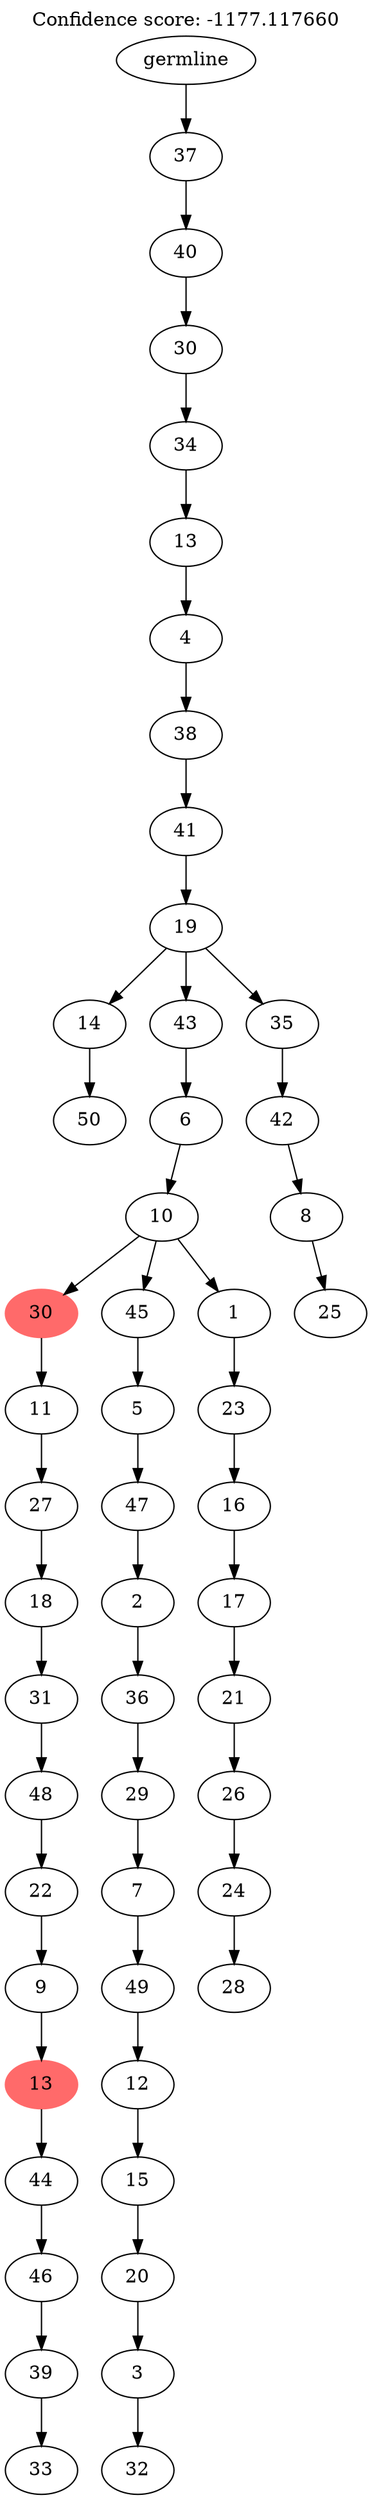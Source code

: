 digraph g {
	"51" -> "52";
	"52" [label="50"];
	"49" -> "50";
	"50" [label="33"];
	"48" -> "49";
	"49" [label="39"];
	"47" -> "48";
	"48" [label="46"];
	"46" -> "47";
	"47" [label="44"];
	"45" -> "46";
	"46" [color=indianred1, style=filled, label="13"];
	"44" -> "45";
	"45" [label="9"];
	"43" -> "44";
	"44" [label="22"];
	"42" -> "43";
	"43" [label="48"];
	"41" -> "42";
	"42" [label="31"];
	"40" -> "41";
	"41" [label="18"];
	"39" -> "40";
	"40" [label="27"];
	"38" -> "39";
	"39" [label="11"];
	"36" -> "37";
	"37" [label="32"];
	"35" -> "36";
	"36" [label="3"];
	"34" -> "35";
	"35" [label="20"];
	"33" -> "34";
	"34" [label="15"];
	"32" -> "33";
	"33" [label="12"];
	"31" -> "32";
	"32" [label="49"];
	"30" -> "31";
	"31" [label="7"];
	"29" -> "30";
	"30" [label="29"];
	"28" -> "29";
	"29" [label="36"];
	"27" -> "28";
	"28" [label="2"];
	"26" -> "27";
	"27" [label="47"];
	"25" -> "26";
	"26" [label="5"];
	"23" -> "24";
	"24" [label="28"];
	"22" -> "23";
	"23" [label="24"];
	"21" -> "22";
	"22" [label="26"];
	"20" -> "21";
	"21" [label="21"];
	"19" -> "20";
	"20" [label="17"];
	"18" -> "19";
	"19" [label="16"];
	"17" -> "18";
	"18" [label="23"];
	"16" -> "17";
	"17" [label="1"];
	"16" -> "25";
	"25" [label="45"];
	"16" -> "38";
	"38" [color=indianred1, style=filled, label="30"];
	"15" -> "16";
	"16" [label="10"];
	"14" -> "15";
	"15" [label="6"];
	"12" -> "13";
	"13" [label="25"];
	"11" -> "12";
	"12" [label="8"];
	"10" -> "11";
	"11" [label="42"];
	"9" -> "10";
	"10" [label="35"];
	"9" -> "14";
	"14" [label="43"];
	"9" -> "51";
	"51" [label="14"];
	"8" -> "9";
	"9" [label="19"];
	"7" -> "8";
	"8" [label="41"];
	"6" -> "7";
	"7" [label="38"];
	"5" -> "6";
	"6" [label="4"];
	"4" -> "5";
	"5" [label="13"];
	"3" -> "4";
	"4" [label="34"];
	"2" -> "3";
	"3" [label="30"];
	"1" -> "2";
	"2" [label="40"];
	"0" -> "1";
	"1" [label="37"];
	"0" [label="germline"];
	labelloc="t";
	label="Confidence score: -1177.117660";
}
